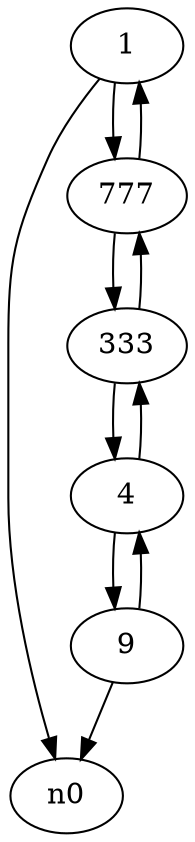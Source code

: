 digraph G {
    n1 [label="1"];
    n1 -> n0;
    n1 -> n4;
    n2 [label="4"];
    n2 -> n5;
    n2 -> n3;
    n3 [label="9"];
    n3 -> n2;
    n3 -> n0;
    n4 [label="777"];
    n4 -> n1;
    n4 -> n5;
    n5 [label="333"];
    n5 -> n4;
    n5 -> n2;
}
